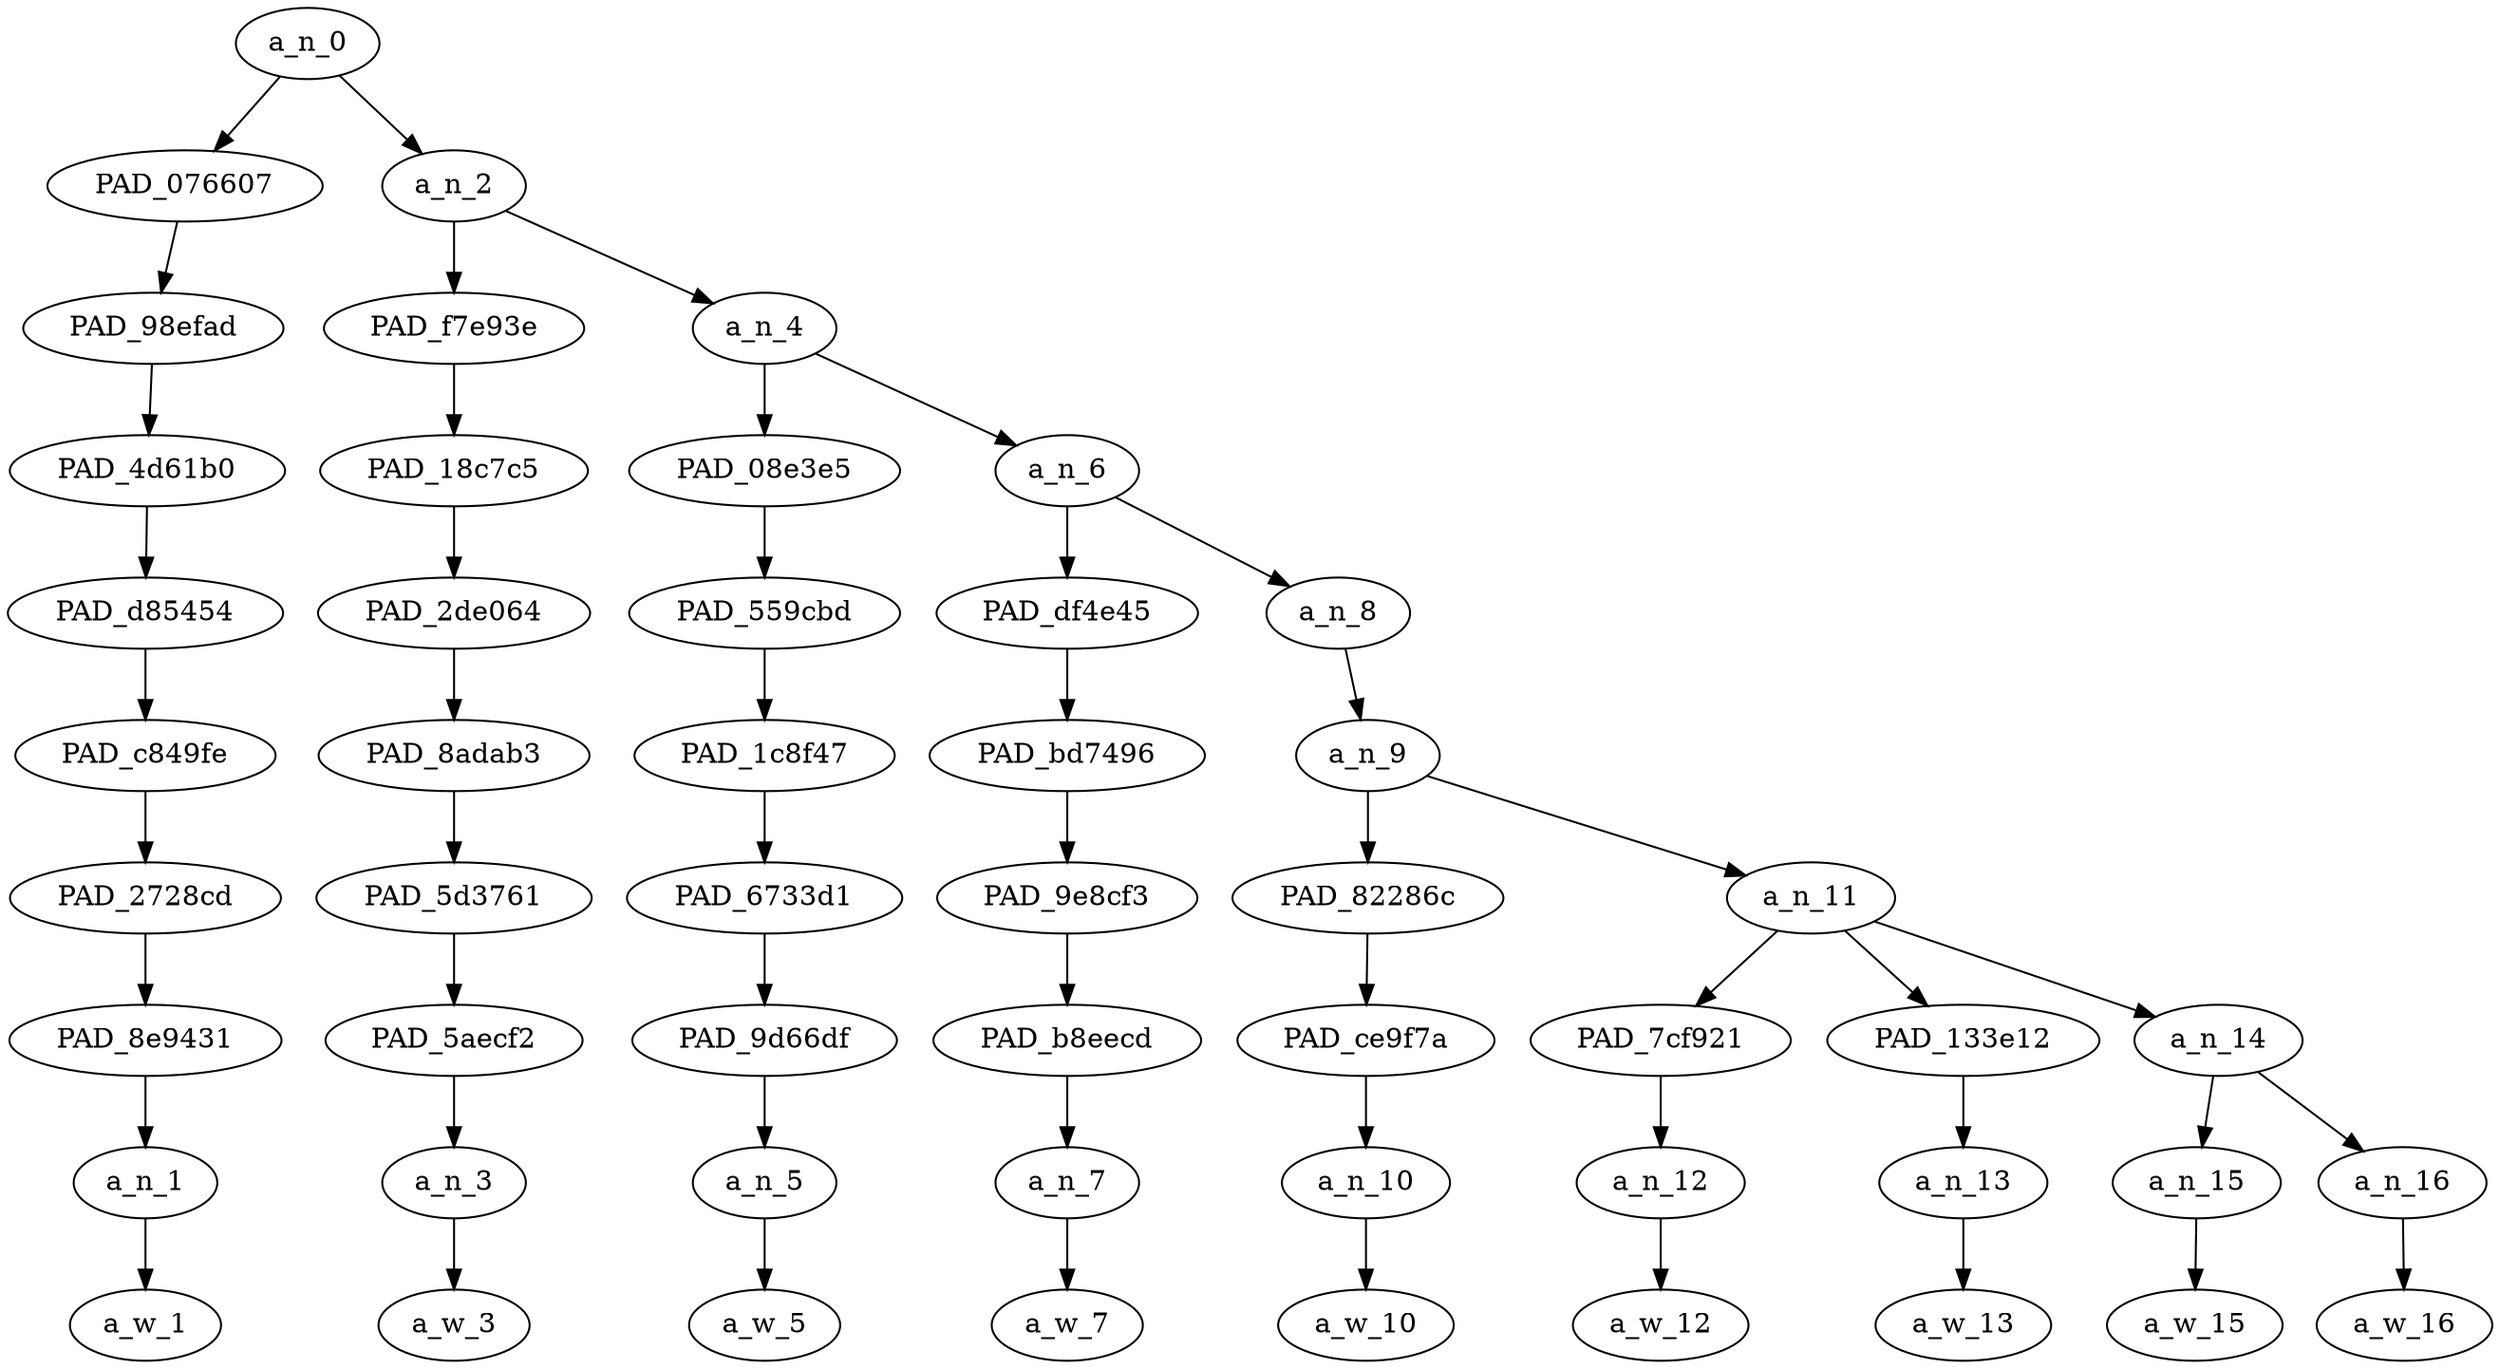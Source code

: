 strict digraph "" {
	a_n_0	[div_dir=1,
		index=0,
		level=9,
		pos="1.0052083333333335,9!",
		text_span="[0, 1, 2, 3, 4, 5, 6, 7, 8]",
		value=1.00000001];
	PAD_076607	[div_dir=1,
		index=0,
		level=8,
		pos="0.0,8!",
		text_span="[0]",
		value=0.15032842];
	a_n_0 -> PAD_076607;
	a_n_2	[div_dir=1,
		index=1,
		level=8,
		pos="2.010416666666667,8!",
		text_span="[1, 2, 3, 4, 5, 6, 7, 8]",
		value=0.84894792];
	a_n_0 -> a_n_2;
	PAD_98efad	[div_dir=1,
		index=0,
		level=7,
		pos="0.0,7!",
		text_span="[0]",
		value=0.15032842];
	PAD_076607 -> PAD_98efad;
	PAD_4d61b0	[div_dir=1,
		index=0,
		level=6,
		pos="0.0,6!",
		text_span="[0]",
		value=0.15032842];
	PAD_98efad -> PAD_4d61b0;
	PAD_d85454	[div_dir=1,
		index=0,
		level=5,
		pos="0.0,5!",
		text_span="[0]",
		value=0.15032842];
	PAD_4d61b0 -> PAD_d85454;
	PAD_c849fe	[div_dir=1,
		index=0,
		level=4,
		pos="0.0,4!",
		text_span="[0]",
		value=0.15032842];
	PAD_d85454 -> PAD_c849fe;
	PAD_2728cd	[div_dir=1,
		index=0,
		level=3,
		pos="0.0,3!",
		text_span="[0]",
		value=0.15032842];
	PAD_c849fe -> PAD_2728cd;
	PAD_8e9431	[div_dir=1,
		index=0,
		level=2,
		pos="0.0,2!",
		text_span="[0]",
		value=0.15032842];
	PAD_2728cd -> PAD_8e9431;
	a_n_1	[div_dir=1,
		index=0,
		level=1,
		pos="0.0,1!",
		text_span="[0]",
		value=0.15032842];
	PAD_8e9431 -> a_n_1;
	a_w_1	[div_dir=0,
		index=0,
		level=0,
		pos="0,0!",
		text_span="[0]",
		value=testing];
	a_n_1 -> a_w_1;
	PAD_f7e93e	[div_dir=-1,
		index=1,
		level=7,
		pos="1.0,7!",
		text_span="[1]",
		value=0.06149586];
	a_n_2 -> PAD_f7e93e;
	a_n_4	[div_dir=1,
		index=2,
		level=7,
		pos="3.0208333333333335,7!",
		text_span="[2, 3, 4, 5, 6, 7, 8]",
		value=0.78716111];
	a_n_2 -> a_n_4;
	PAD_18c7c5	[div_dir=-1,
		index=1,
		level=6,
		pos="1.0,6!",
		text_span="[1]",
		value=0.06149586];
	PAD_f7e93e -> PAD_18c7c5;
	PAD_2de064	[div_dir=-1,
		index=1,
		level=5,
		pos="1.0,5!",
		text_span="[1]",
		value=0.06149586];
	PAD_18c7c5 -> PAD_2de064;
	PAD_8adab3	[div_dir=-1,
		index=1,
		level=4,
		pos="1.0,4!",
		text_span="[1]",
		value=0.06149586];
	PAD_2de064 -> PAD_8adab3;
	PAD_5d3761	[div_dir=-1,
		index=1,
		level=3,
		pos="1.0,3!",
		text_span="[1]",
		value=0.06149586];
	PAD_8adab3 -> PAD_5d3761;
	PAD_5aecf2	[div_dir=-1,
		index=1,
		level=2,
		pos="1.0,2!",
		text_span="[1]",
		value=0.06149586];
	PAD_5d3761 -> PAD_5aecf2;
	a_n_3	[div_dir=-1,
		index=1,
		level=1,
		pos="1.0,1!",
		text_span="[1]",
		value=0.06149586];
	PAD_5aecf2 -> a_n_3;
	a_w_3	[div_dir=0,
		index=1,
		level=0,
		pos="1,0!",
		text_span="[1]",
		value=are];
	a_n_3 -> a_w_3;
	PAD_08e3e5	[div_dir=-1,
		index=2,
		level=6,
		pos="2.0,6!",
		text_span="[2]",
		value=0.06271571];
	a_n_4 -> PAD_08e3e5;
	a_n_6	[div_dir=1,
		index=3,
		level=6,
		pos="4.041666666666667,6!",
		text_span="[3, 4, 5, 6, 7, 8]",
		value=0.72410132];
	a_n_4 -> a_n_6;
	PAD_559cbd	[div_dir=-1,
		index=2,
		level=5,
		pos="2.0,5!",
		text_span="[2]",
		value=0.06271571];
	PAD_08e3e5 -> PAD_559cbd;
	PAD_1c8f47	[div_dir=-1,
		index=2,
		level=4,
		pos="2.0,4!",
		text_span="[2]",
		value=0.06271571];
	PAD_559cbd -> PAD_1c8f47;
	PAD_6733d1	[div_dir=-1,
		index=2,
		level=3,
		pos="2.0,3!",
		text_span="[2]",
		value=0.06271571];
	PAD_1c8f47 -> PAD_6733d1;
	PAD_9d66df	[div_dir=-1,
		index=2,
		level=2,
		pos="2.0,2!",
		text_span="[2]",
		value=0.06271571];
	PAD_6733d1 -> PAD_9d66df;
	a_n_5	[div_dir=-1,
		index=2,
		level=1,
		pos="2.0,1!",
		text_span="[2]",
		value=0.06271571];
	PAD_9d66df -> a_n_5;
	a_w_5	[div_dir=0,
		index=2,
		level=0,
		pos="2,0!",
		text_span="[2]",
		value=you];
	a_n_5 -> a_w_5;
	PAD_df4e45	[div_dir=-1,
		index=3,
		level=5,
		pos="3.0,5!",
		text_span="[3]",
		value=0.06508405];
	a_n_6 -> PAD_df4e45;
	a_n_8	[div_dir=1,
		index=4,
		level=5,
		pos="5.083333333333334,5!",
		text_span="[4, 5, 6, 7, 8]",
		value=0.65856657];
	a_n_6 -> a_n_8;
	PAD_bd7496	[div_dir=-1,
		index=3,
		level=4,
		pos="3.0,4!",
		text_span="[3]",
		value=0.06508405];
	PAD_df4e45 -> PAD_bd7496;
	PAD_9e8cf3	[div_dir=-1,
		index=3,
		level=3,
		pos="3.0,3!",
		text_span="[3]",
		value=0.06508405];
	PAD_bd7496 -> PAD_9e8cf3;
	PAD_b8eecd	[div_dir=-1,
		index=3,
		level=2,
		pos="3.0,2!",
		text_span="[3]",
		value=0.06508405];
	PAD_9e8cf3 -> PAD_b8eecd;
	a_n_7	[div_dir=-1,
		index=3,
		level=1,
		pos="3.0,1!",
		text_span="[3]",
		value=0.06508405];
	PAD_b8eecd -> a_n_7;
	a_w_7	[div_dir=0,
		index=3,
		level=0,
		pos="3,0!",
		text_span="[3]",
		value=allowed];
	a_n_7 -> a_w_7;
	a_n_9	[div_dir=1,
		index=4,
		level=4,
		pos="5.083333333333334,4!",
		text_span="[4, 5, 6, 7, 8]",
		value=0.65801501];
	a_n_8 -> a_n_9;
	PAD_82286c	[div_dir=-1,
		index=4,
		level=3,
		pos="4.0,3!",
		text_span="[4]",
		value=0.04168888];
	a_n_9 -> PAD_82286c;
	a_n_11	[div_dir=1,
		index=5,
		level=3,
		pos="6.166666666666667,3!",
		text_span="[5, 6, 7, 8]",
		value=0.61577456];
	a_n_9 -> a_n_11;
	PAD_ce9f7a	[div_dir=-1,
		index=4,
		level=2,
		pos="4.0,2!",
		text_span="[4]",
		value=0.04168888];
	PAD_82286c -> PAD_ce9f7a;
	a_n_10	[div_dir=-1,
		index=4,
		level=1,
		pos="4.0,1!",
		text_span="[4]",
		value=0.04168888];
	PAD_ce9f7a -> a_n_10;
	a_w_10	[div_dir=0,
		index=4,
		level=0,
		pos="4,0!",
		text_span="[4]",
		value=to];
	a_n_10 -> a_w_10;
	PAD_7cf921	[div_dir=-1,
		index=5,
		level=2,
		pos="5.0,2!",
		text_span="[5]",
		value=0.09789106];
	a_n_11 -> PAD_7cf921;
	PAD_133e12	[div_dir=1,
		index=6,
		level=2,
		pos="6.0,2!",
		text_span="[6]",
		value=0.38545699];
	a_n_11 -> PAD_133e12;
	a_n_14	[div_dir=1,
		index=7,
		level=2,
		pos="7.5,2!",
		text_span="[7, 8]",
		value=0.13176016];
	a_n_11 -> a_n_14;
	a_n_12	[div_dir=-1,
		index=5,
		level=1,
		pos="5.0,1!",
		text_span="[5]",
		value=0.09789106];
	PAD_7cf921 -> a_n_12;
	a_w_12	[div_dir=0,
		index=5,
		level=0,
		pos="5,0!",
		text_span="[5]",
		value=say];
	a_n_12 -> a_w_12;
	a_n_13	[div_dir=1,
		index=6,
		level=1,
		pos="6.0,1!",
		text_span="[6]",
		value=0.38545699];
	PAD_133e12 -> a_n_13;
	a_w_13	[div_dir=0,
		index=6,
		level=0,
		pos="6,0!",
		text_span="[6]",
		value=nigger];
	a_n_13 -> a_w_13;
	a_n_15	[div_dir=-1,
		index=7,
		level=1,
		pos="7.0,1!",
		text_span="[7]",
		value=0.06659048];
	a_n_14 -> a_n_15;
	a_n_16	[div_dir=1,
		index=8,
		level=1,
		pos="8.0,1!",
		text_span="[8]",
		value=0.06511548];
	a_n_14 -> a_n_16;
	a_w_15	[div_dir=0,
		index=7,
		level=0,
		pos="7,0!",
		text_span="[7]",
		value=on];
	a_n_15 -> a_w_15;
	a_w_16	[div_dir=0,
		index=8,
		level=0,
		pos="8,0!",
		text_span="[8]",
		value=here];
	a_n_16 -> a_w_16;
}
